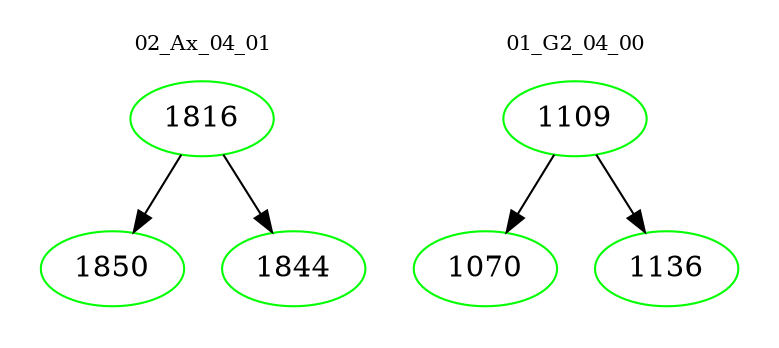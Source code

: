 digraph{
subgraph cluster_0 {
color = white
label = "02_Ax_04_01";
fontsize=10;
T0_1816 [label="1816", color="green"]
T0_1816 -> T0_1850 [color="black"]
T0_1850 [label="1850", color="green"]
T0_1816 -> T0_1844 [color="black"]
T0_1844 [label="1844", color="green"]
}
subgraph cluster_1 {
color = white
label = "01_G2_04_00";
fontsize=10;
T1_1109 [label="1109", color="green"]
T1_1109 -> T1_1070 [color="black"]
T1_1070 [label="1070", color="green"]
T1_1109 -> T1_1136 [color="black"]
T1_1136 [label="1136", color="green"]
}
}
